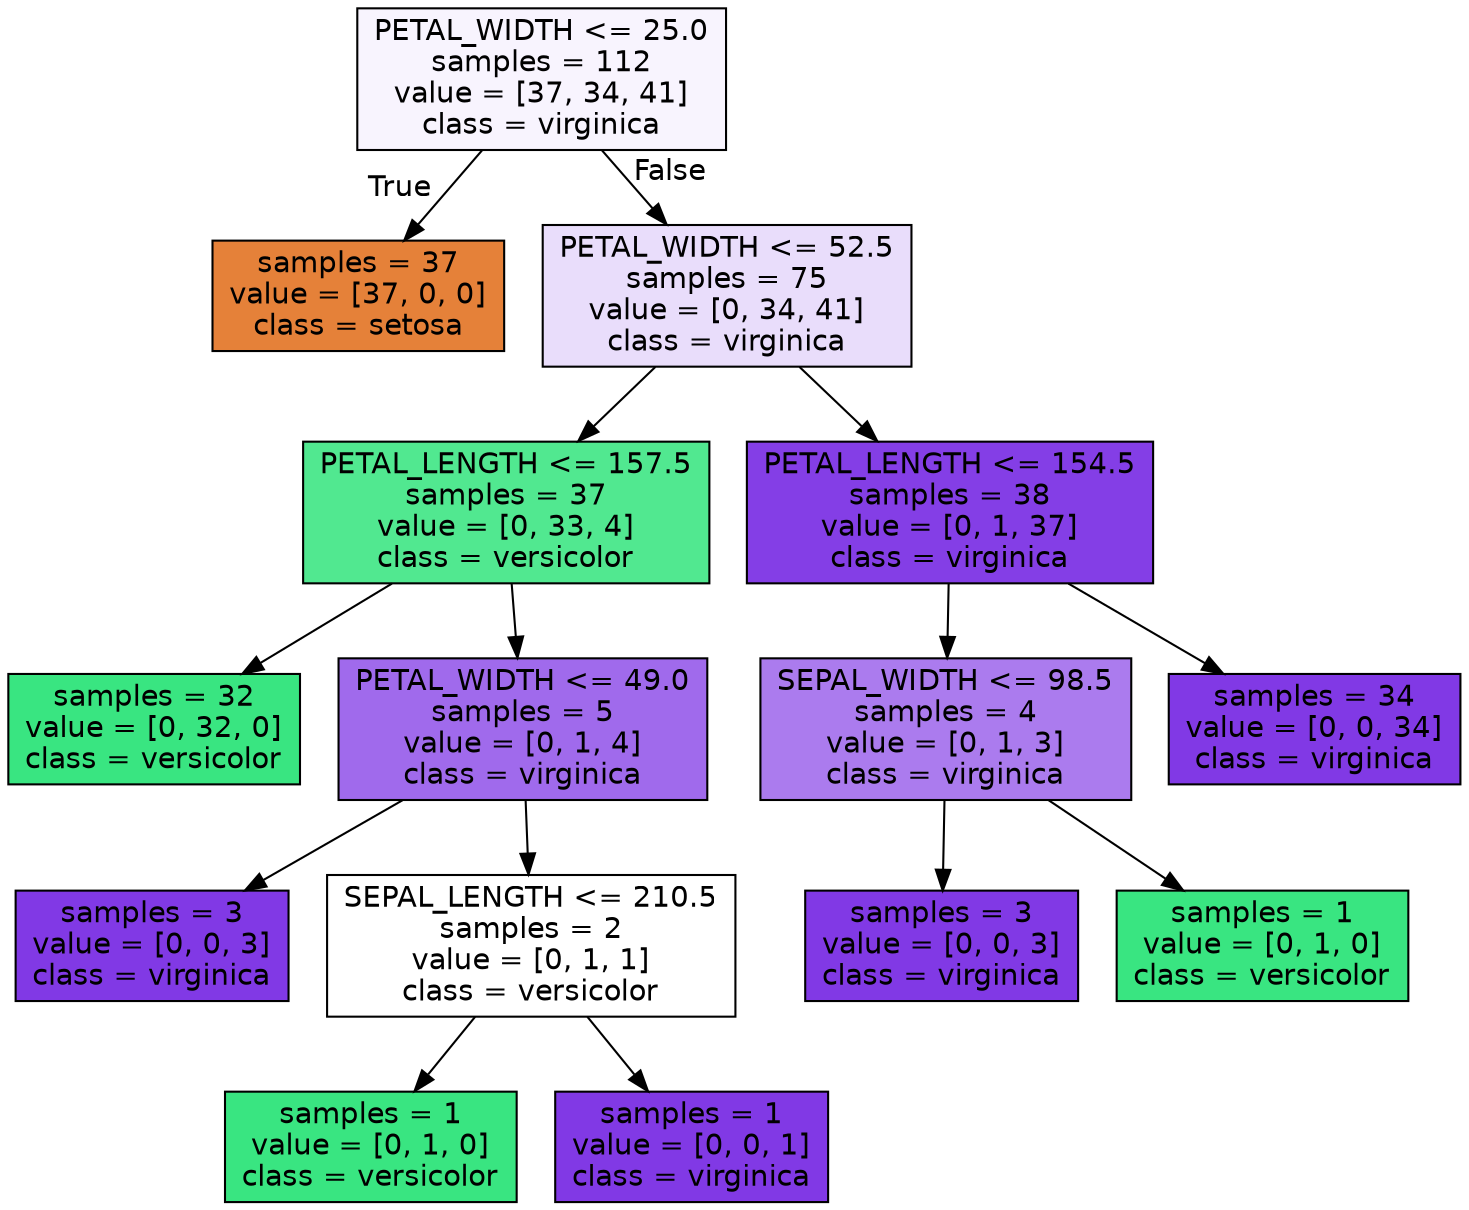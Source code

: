 digraph Tree {
node [shape=box, style="filled", color="black", fontname="helvetica"] ;
edge [fontname="helvetica"] ;
0 [label="PETAL_WIDTH <= 25.0\nsamples = 112\nvalue = [37, 34, 41]\nclass = virginica", fillcolor="#f8f4fe"] ;
1 [label="samples = 37\nvalue = [37, 0, 0]\nclass = setosa", fillcolor="#e58139"] ;
0 -> 1 [labeldistance=2.5, labelangle=45, headlabel="True"] ;
2 [label="PETAL_WIDTH <= 52.5\nsamples = 75\nvalue = [0, 34, 41]\nclass = virginica", fillcolor="#e9ddfb"] ;
0 -> 2 [labeldistance=2.5, labelangle=-45, headlabel="False"] ;
3 [label="PETAL_LENGTH <= 157.5\nsamples = 37\nvalue = [0, 33, 4]\nclass = versicolor", fillcolor="#51e890"] ;
2 -> 3 ;
4 [label="samples = 32\nvalue = [0, 32, 0]\nclass = versicolor", fillcolor="#39e581"] ;
3 -> 4 ;
5 [label="PETAL_WIDTH <= 49.0\nsamples = 5\nvalue = [0, 1, 4]\nclass = virginica", fillcolor="#a06aec"] ;
3 -> 5 ;
6 [label="samples = 3\nvalue = [0, 0, 3]\nclass = virginica", fillcolor="#8139e5"] ;
5 -> 6 ;
7 [label="SEPAL_LENGTH <= 210.5\nsamples = 2\nvalue = [0, 1, 1]\nclass = versicolor", fillcolor="#ffffff"] ;
5 -> 7 ;
8 [label="samples = 1\nvalue = [0, 1, 0]\nclass = versicolor", fillcolor="#39e581"] ;
7 -> 8 ;
9 [label="samples = 1\nvalue = [0, 0, 1]\nclass = virginica", fillcolor="#8139e5"] ;
7 -> 9 ;
10 [label="PETAL_LENGTH <= 154.5\nsamples = 38\nvalue = [0, 1, 37]\nclass = virginica", fillcolor="#843ee6"] ;
2 -> 10 ;
11 [label="SEPAL_WIDTH <= 98.5\nsamples = 4\nvalue = [0, 1, 3]\nclass = virginica", fillcolor="#ab7bee"] ;
10 -> 11 ;
12 [label="samples = 3\nvalue = [0, 0, 3]\nclass = virginica", fillcolor="#8139e5"] ;
11 -> 12 ;
13 [label="samples = 1\nvalue = [0, 1, 0]\nclass = versicolor", fillcolor="#39e581"] ;
11 -> 13 ;
14 [label="samples = 34\nvalue = [0, 0, 34]\nclass = virginica", fillcolor="#8139e5"] ;
10 -> 14 ;
}